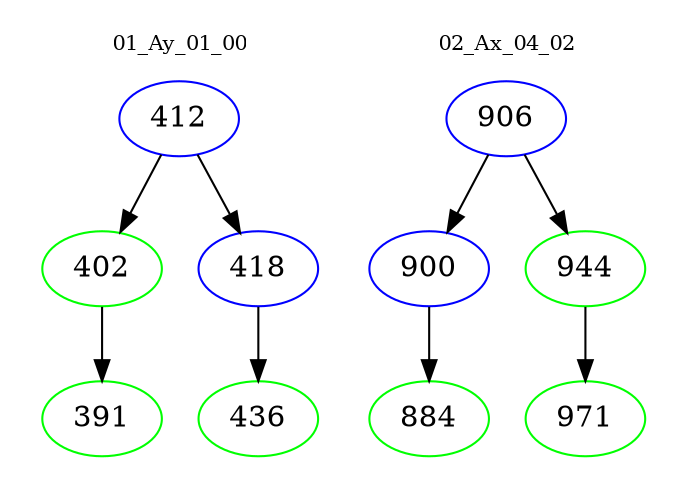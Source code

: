 digraph{
subgraph cluster_0 {
color = white
label = "01_Ay_01_00";
fontsize=10;
T0_412 [label="412", color="blue"]
T0_412 -> T0_402 [color="black"]
T0_402 [label="402", color="green"]
T0_402 -> T0_391 [color="black"]
T0_391 [label="391", color="green"]
T0_412 -> T0_418 [color="black"]
T0_418 [label="418", color="blue"]
T0_418 -> T0_436 [color="black"]
T0_436 [label="436", color="green"]
}
subgraph cluster_1 {
color = white
label = "02_Ax_04_02";
fontsize=10;
T1_906 [label="906", color="blue"]
T1_906 -> T1_900 [color="black"]
T1_900 [label="900", color="blue"]
T1_900 -> T1_884 [color="black"]
T1_884 [label="884", color="green"]
T1_906 -> T1_944 [color="black"]
T1_944 [label="944", color="green"]
T1_944 -> T1_971 [color="black"]
T1_971 [label="971", color="green"]
}
}
